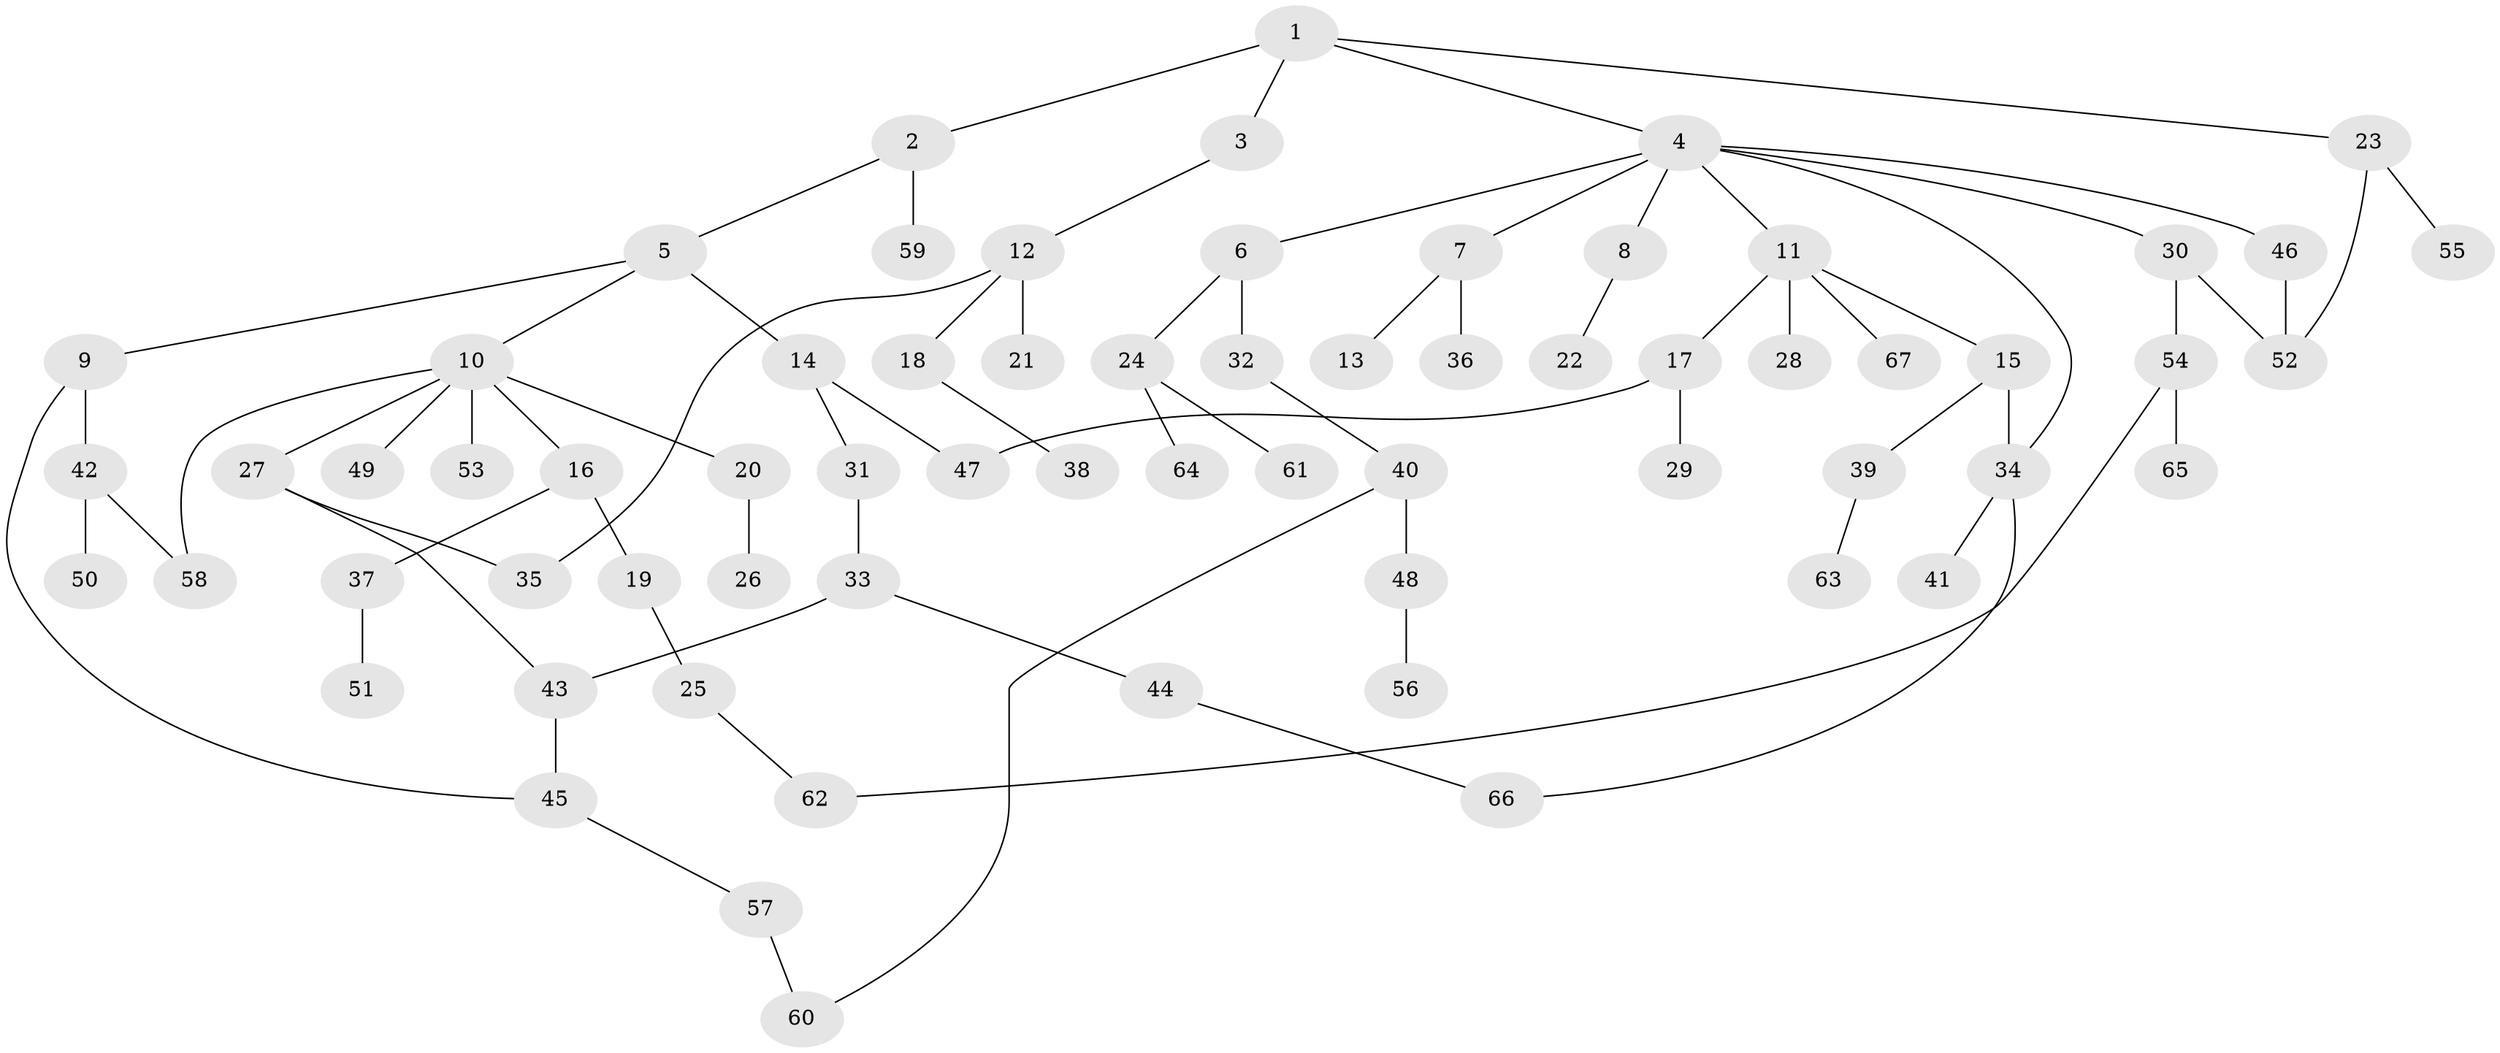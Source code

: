 // Generated by graph-tools (version 1.1) at 2025/00/03/09/25 03:00:56]
// undirected, 67 vertices, 77 edges
graph export_dot {
graph [start="1"]
  node [color=gray90,style=filled];
  1;
  2;
  3;
  4;
  5;
  6;
  7;
  8;
  9;
  10;
  11;
  12;
  13;
  14;
  15;
  16;
  17;
  18;
  19;
  20;
  21;
  22;
  23;
  24;
  25;
  26;
  27;
  28;
  29;
  30;
  31;
  32;
  33;
  34;
  35;
  36;
  37;
  38;
  39;
  40;
  41;
  42;
  43;
  44;
  45;
  46;
  47;
  48;
  49;
  50;
  51;
  52;
  53;
  54;
  55;
  56;
  57;
  58;
  59;
  60;
  61;
  62;
  63;
  64;
  65;
  66;
  67;
  1 -- 2;
  1 -- 3;
  1 -- 4;
  1 -- 23;
  2 -- 5;
  2 -- 59;
  3 -- 12;
  4 -- 6;
  4 -- 7;
  4 -- 8;
  4 -- 11;
  4 -- 30;
  4 -- 34;
  4 -- 46;
  5 -- 9;
  5 -- 10;
  5 -- 14;
  6 -- 24;
  6 -- 32;
  7 -- 13;
  7 -- 36;
  8 -- 22;
  9 -- 42;
  9 -- 45;
  10 -- 16;
  10 -- 20;
  10 -- 27;
  10 -- 49;
  10 -- 53;
  10 -- 58;
  11 -- 15;
  11 -- 17;
  11 -- 28;
  11 -- 67;
  12 -- 18;
  12 -- 21;
  12 -- 35;
  14 -- 31;
  14 -- 47;
  15 -- 39;
  15 -- 34;
  16 -- 19;
  16 -- 37;
  17 -- 29;
  17 -- 47;
  18 -- 38;
  19 -- 25;
  20 -- 26;
  23 -- 55;
  23 -- 52;
  24 -- 61;
  24 -- 64;
  25 -- 62;
  27 -- 43;
  27 -- 35;
  30 -- 52;
  30 -- 54;
  31 -- 33;
  32 -- 40;
  33 -- 44;
  33 -- 43;
  34 -- 41;
  34 -- 66;
  37 -- 51;
  39 -- 63;
  40 -- 48;
  40 -- 60;
  42 -- 50;
  42 -- 58;
  43 -- 45;
  44 -- 66;
  45 -- 57;
  46 -- 52;
  48 -- 56;
  54 -- 62;
  54 -- 65;
  57 -- 60;
}
